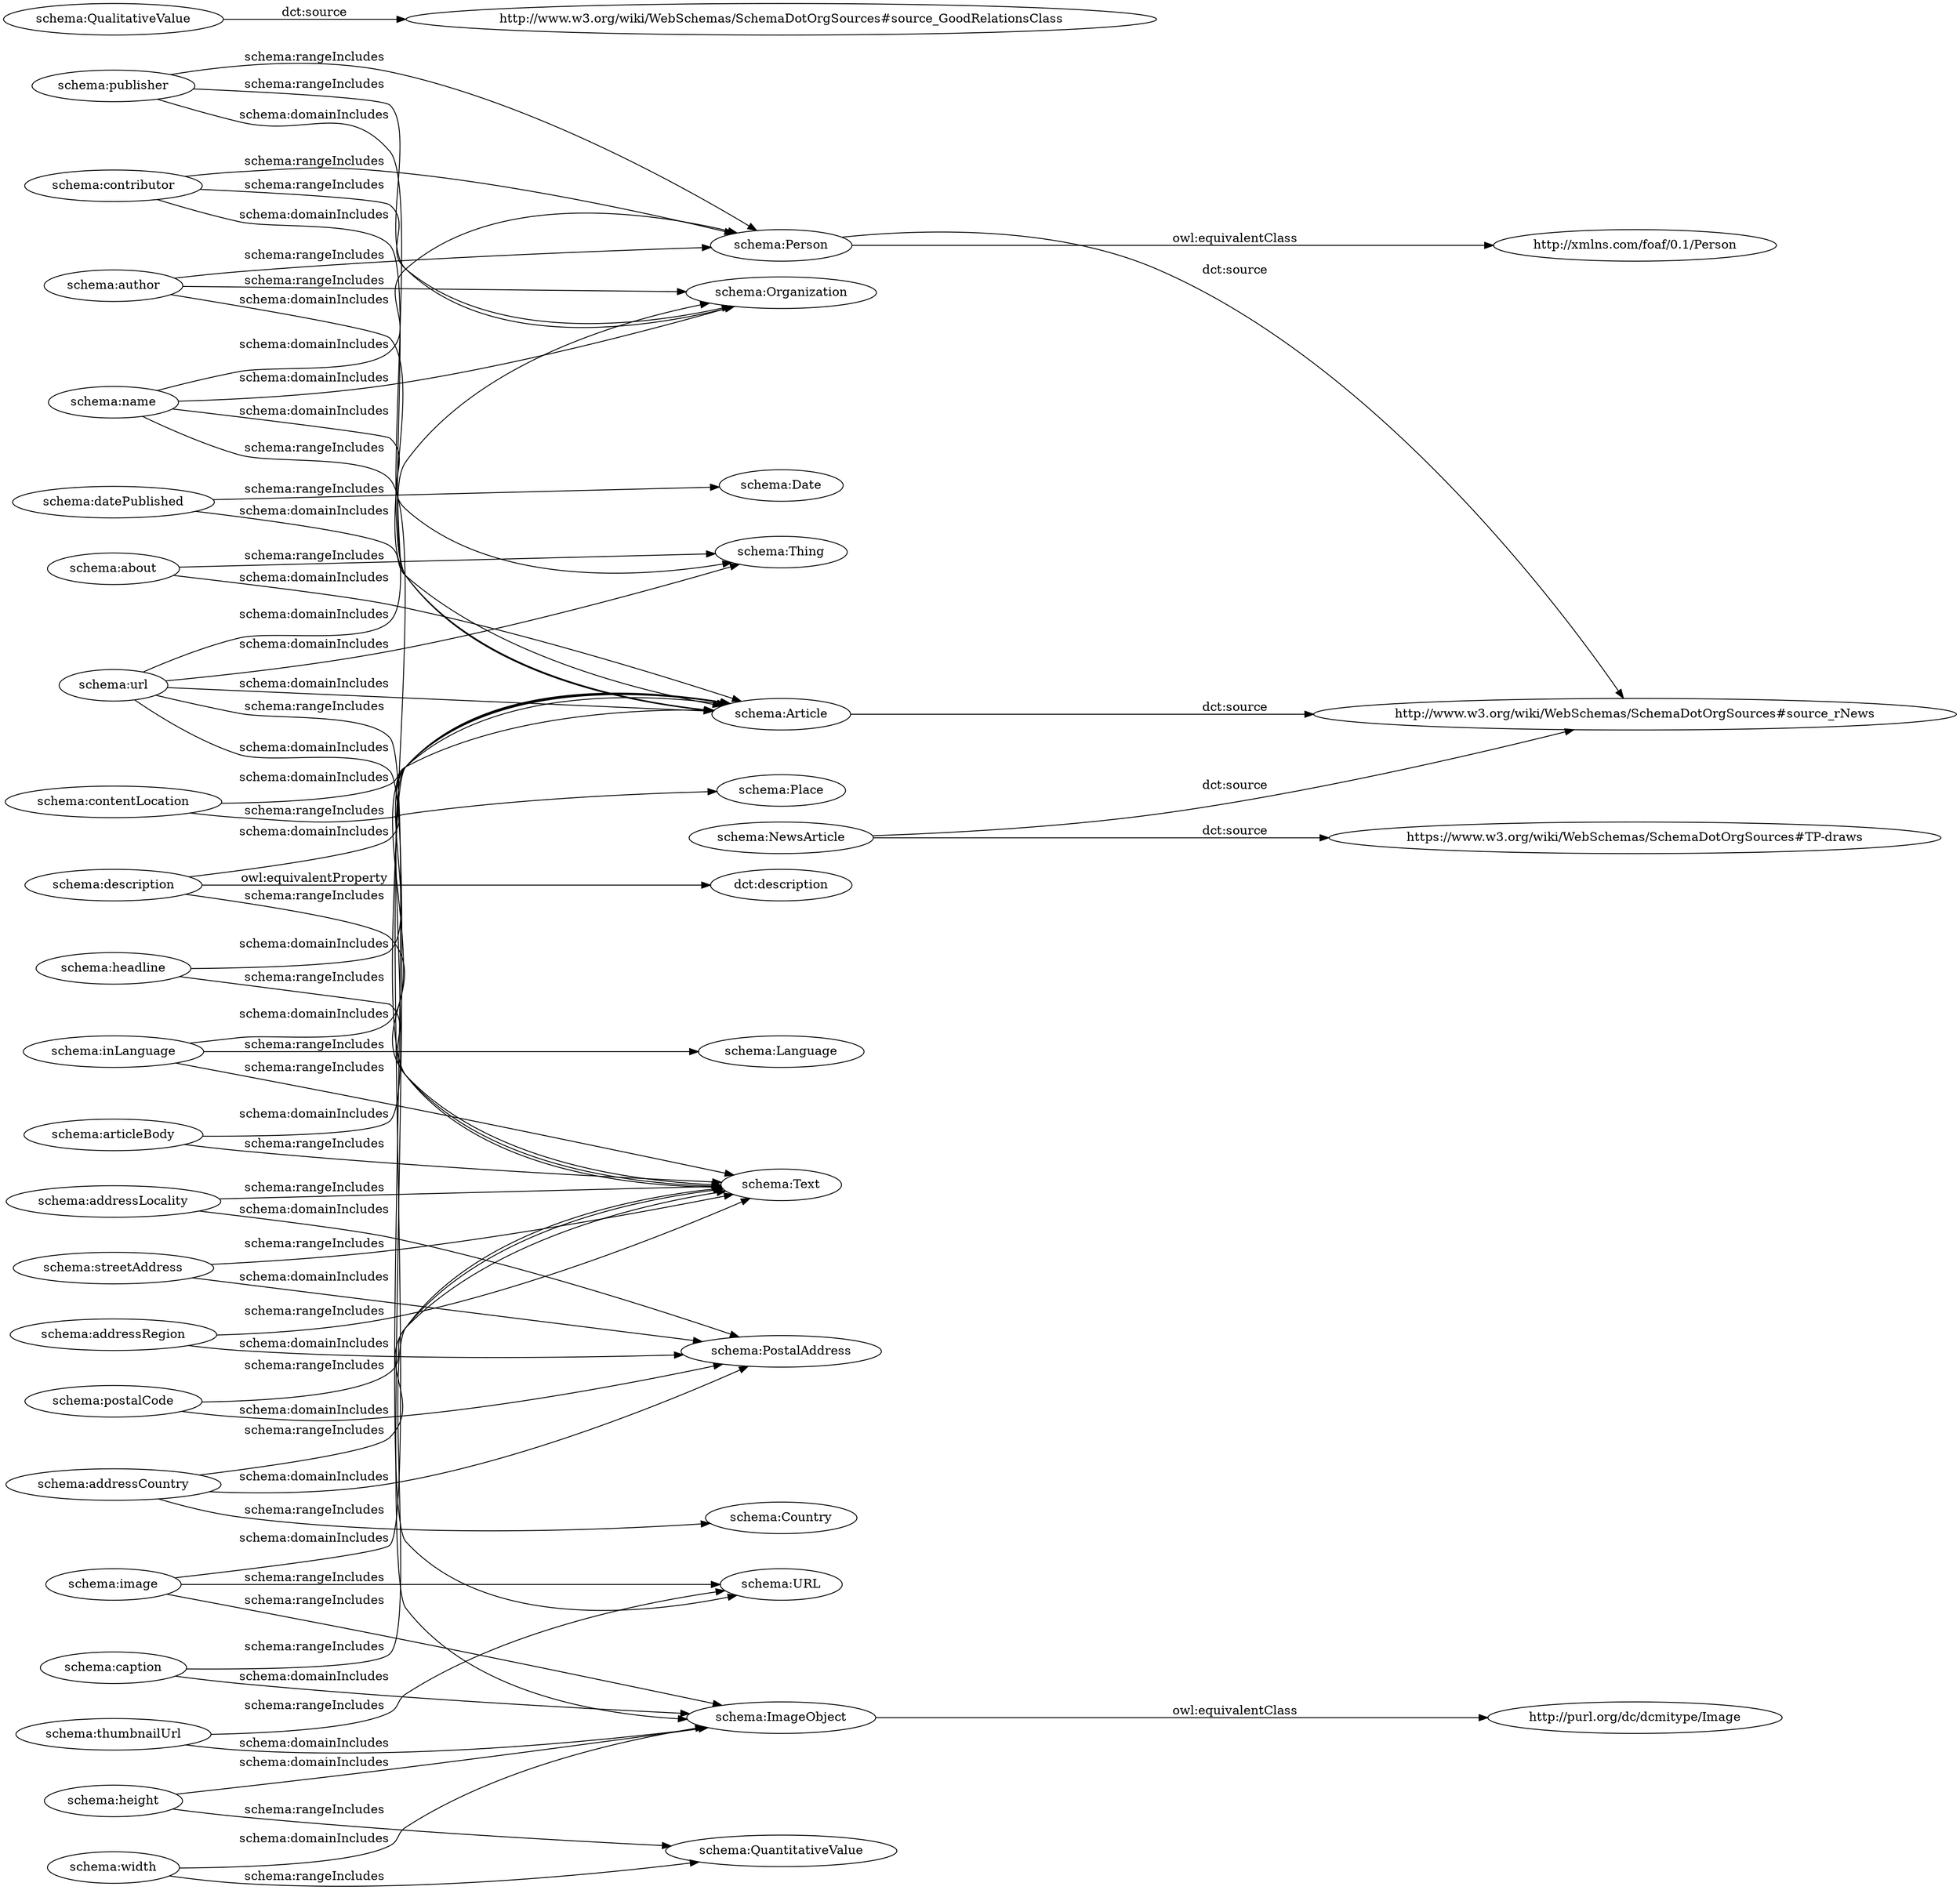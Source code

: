 digraph ar2dtool_diagram { 
rankdir=LR;
size="1501"
	"schema:datePublished" -> "schema:Date" [ label = "schema:rangeIncludes" ];
	"schema:datePublished" -> "schema:Article" [ label = "schema:domainIncludes" ];
	"schema:addressLocality" -> "schema:Text" [ label = "schema:rangeIncludes" ];
	"schema:addressLocality" -> "schema:PostalAddress" [ label = "schema:domainIncludes" ];
	"schema:Person" -> "http://xmlns.com/foaf/0.1/Person" [ label = "owl:equivalentClass" ];
	"schema:Person" -> "http://www.w3.org/wiki/WebSchemas/SchemaDotOrgSources#source_rNews" [ label = "dct:source" ];
	"schema:ImageObject" -> "http://purl.org/dc/dcmitype/Image" [ label = "owl:equivalentClass" ];
	"schema:postalCode" -> "schema:Text" [ label = "schema:rangeIncludes" ];
	"schema:postalCode" -> "schema:PostalAddress" [ label = "schema:domainIncludes" ];
	"schema:thumbnailUrl" -> "schema:URL" [ label = "schema:rangeIncludes" ];
	"schema:thumbnailUrl" -> "schema:ImageObject" [ label = "schema:domainIncludes" ];
	"schema:about" -> "schema:Thing" [ label = "schema:rangeIncludes" ];
	"schema:about" -> "schema:Article" [ label = "schema:domainIncludes" ];
	"schema:description" -> "dct:description" [ label = "owl:equivalentProperty" ];
	"schema:description" -> "schema:Text" [ label = "schema:rangeIncludes" ];
	"schema:description" -> "schema:Article" [ label = "schema:domainIncludes" ];
	"schema:author" -> "schema:Person" [ label = "schema:rangeIncludes" ];
	"schema:author" -> "schema:Organization" [ label = "schema:rangeIncludes" ];
	"schema:author" -> "schema:Article" [ label = "schema:domainIncludes" ];
	"schema:inLanguage" -> "schema:Text" [ label = "schema:rangeIncludes" ];
	"schema:inLanguage" -> "schema:Language" [ label = "schema:rangeIncludes" ];
	"schema:inLanguage" -> "schema:Article" [ label = "schema:domainIncludes" ];
	"schema:contributor" -> "schema:Person" [ label = "schema:rangeIncludes" ];
	"schema:contributor" -> "schema:Organization" [ label = "schema:rangeIncludes" ];
	"schema:contributor" -> "schema:Article" [ label = "schema:domainIncludes" ];
	"schema:name" -> "schema:Person" [ label = "schema:domainIncludes" ];
	"schema:name" -> "schema:Organization" [ label = "schema:domainIncludes" ];
	"schema:name" -> "schema:Text" [ label = "schema:rangeIncludes" ];
	"schema:name" -> "schema:Thing" [ label = "schema:domainIncludes" ];
	"schema:QualitativeValue" -> "http://www.w3.org/wiki/WebSchemas/SchemaDotOrgSources#source_GoodRelationsClass" [ label = "dct:source" ];
	"schema:NewsArticle" -> "https://www.w3.org/wiki/WebSchemas/SchemaDotOrgSources#TP-draws" [ label = "dct:source" ];
	"schema:NewsArticle" -> "http://www.w3.org/wiki/WebSchemas/SchemaDotOrgSources#source_rNews" [ label = "dct:source" ];
	"schema:Article" -> "http://www.w3.org/wiki/WebSchemas/SchemaDotOrgSources#source_rNews" [ label = "dct:source" ];
	"schema:contentLocation" -> "schema:Place" [ label = "schema:rangeIncludes" ];
	"schema:contentLocation" -> "schema:Article" [ label = "schema:domainIncludes" ];
	"schema:image" -> "schema:URL" [ label = "schema:rangeIncludes" ];
	"schema:image" -> "schema:ImageObject" [ label = "schema:rangeIncludes" ];
	"schema:image" -> "schema:Article" [ label = "schema:domainIncludes" ];
	"schema:headline" -> "schema:Text" [ label = "schema:rangeIncludes" ];
	"schema:headline" -> "schema:Article" [ label = "schema:domainIncludes" ];
	"schema:streetAddress" -> "schema:Text" [ label = "schema:rangeIncludes" ];
	"schema:streetAddress" -> "schema:PostalAddress" [ label = "schema:domainIncludes" ];
	"schema:caption" -> "schema:Text" [ label = "schema:rangeIncludes" ];
	"schema:caption" -> "schema:ImageObject" [ label = "schema:domainIncludes" ];
	"schema:width" -> "schema:QuantitativeValue" [ label = "schema:rangeIncludes" ];
	"schema:width" -> "schema:ImageObject" [ label = "schema:domainIncludes" ];
	"schema:publisher" -> "schema:Person" [ label = "schema:rangeIncludes" ];
	"schema:publisher" -> "schema:Organization" [ label = "schema:rangeIncludes" ];
	"schema:publisher" -> "schema:Article" [ label = "schema:domainIncludes" ];
	"schema:addressRegion" -> "schema:Text" [ label = "schema:rangeIncludes" ];
	"schema:addressRegion" -> "schema:PostalAddress" [ label = "schema:domainIncludes" ];
	"schema:addressCountry" -> "schema:Text" [ label = "schema:rangeIncludes" ];
	"schema:addressCountry" -> "schema:Country" [ label = "schema:rangeIncludes" ];
	"schema:addressCountry" -> "schema:PostalAddress" [ label = "schema:domainIncludes" ];
	"schema:height" -> "schema:QuantitativeValue" [ label = "schema:rangeIncludes" ];
	"schema:height" -> "schema:ImageObject" [ label = "schema:domainIncludes" ];
	"schema:articleBody" -> "schema:Text" [ label = "schema:rangeIncludes" ];
	"schema:articleBody" -> "schema:Article" [ label = "schema:domainIncludes" ];
	"schema:url" -> "schema:ImageObject" [ label = "schema:domainIncludes" ];
	"schema:url" -> "schema:Organization" [ label = "schema:domainIncludes" ];
	"schema:url" -> "schema:Thing" [ label = "schema:domainIncludes" ];
	"schema:url" -> "schema:URL" [ label = "schema:rangeIncludes" ];
	"schema:url" -> "schema:Article" [ label = "schema:domainIncludes" ];

}
